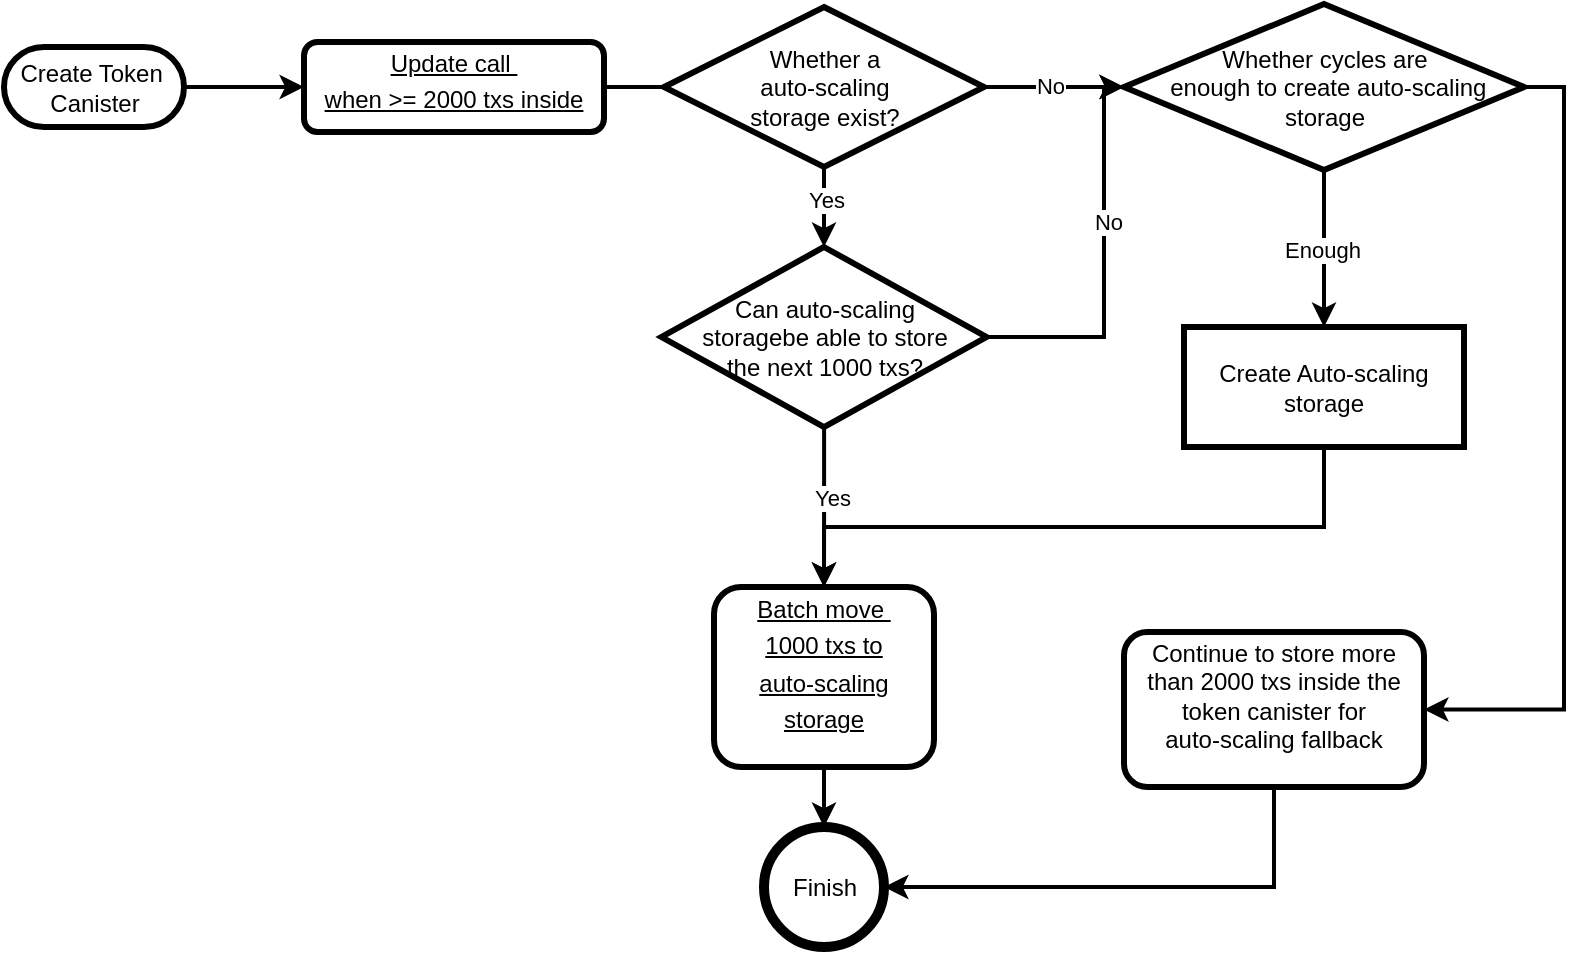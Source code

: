 <mxfile>
    <diagram name="Page-1" id="c7558073-3199-34d8-9f00-42111426c3f3">
        <mxGraphModel dx="891" dy="626" grid="1" gridSize="10" guides="1" tooltips="1" connect="1" arrows="1" fold="1" page="1" pageScale="1" pageWidth="826" pageHeight="1169" background="none" math="0" shadow="0">
            <root>
                <mxCell id="0"/>
                <mxCell id="1" parent="0"/>
                <mxCell id="2" value="&lt;p style=&quot;margin: 0px ; margin-top: 4px ; text-align: center ; text-decoration: underline&quot;&gt;Update call&amp;nbsp;&lt;/p&gt;&lt;p style=&quot;margin: 0px ; margin-top: 4px ; text-align: center ; text-decoration: underline&quot;&gt;when &amp;gt;= 2000 txs inside&lt;br&gt;&lt;br&gt;&lt;/p&gt;" style="verticalAlign=middle;align=center;overflow=fill;fontSize=12;fontFamily=Helvetica;html=1;rounded=1;fontStyle=0;strokeWidth=3;fillColor=none;" parent="1" vertex="1">
                    <mxGeometry x="160" y="39" width="150" height="45" as="geometry"/>
                </mxCell>
                <mxCell id="130" value="" style="edgeStyle=orthogonalEdgeStyle;rounded=0;orthogonalLoop=1;jettySize=auto;html=1;strokeWidth=2;" parent="1" source="8" target="129" edge="1">
                    <mxGeometry relative="1" as="geometry"/>
                </mxCell>
                <mxCell id="8" value="&lt;p style=&quot;margin: 0px ; margin-top: 4px ; text-align: center ; text-decoration: underline&quot;&gt;Batch move&amp;nbsp;&lt;/p&gt;&lt;p style=&quot;margin: 0px ; margin-top: 4px ; text-align: center ; text-decoration: underline&quot;&gt;1000 txs to&lt;/p&gt;&lt;p style=&quot;margin: 0px ; margin-top: 4px ; text-align: center ; text-decoration: underline&quot;&gt;auto-scaling&lt;/p&gt;&lt;p style=&quot;margin: 0px ; margin-top: 4px ; text-align: center ; text-decoration: underline&quot;&gt;storage&lt;/p&gt;" style="verticalAlign=middle;align=center;overflow=fill;fontSize=12;fontFamily=Helvetica;html=1;rounded=1;fontStyle=0;strokeWidth=3;fillColor=none;" parent="1" vertex="1">
                    <mxGeometry x="365" y="311.5" width="110" height="90" as="geometry"/>
                </mxCell>
                <mxCell id="121" value="" style="edgeStyle=orthogonalEdgeStyle;rounded=0;orthogonalLoop=1;jettySize=auto;html=1;strokeWidth=2;exitX=0.5;exitY=1;exitDx=0;exitDy=0;" parent="1" source="12" edge="1">
                    <mxGeometry relative="1" as="geometry">
                        <mxPoint x="420" y="311.5" as="targetPoint"/>
                        <Array as="points">
                            <mxPoint x="670" y="281.5"/>
                            <mxPoint x="420" y="281.5"/>
                        </Array>
                    </mxGeometry>
                </mxCell>
                <mxCell id="12" value="Create Auto-scaling storage" style="whiteSpace=wrap;align=center;verticalAlign=middle;fontStyle=0;strokeWidth=3;fillColor=none;" parent="1" vertex="1">
                    <mxGeometry x="600" y="181.5" width="140" height="60" as="geometry"/>
                </mxCell>
                <mxCell id="36" value="" style="edgeStyle=none;noEdgeStyle=1;strokeWidth=2;fillColor=none;entryX=0;entryY=0.5;entryDx=0;entryDy=0;exitX=1;exitY=0.5;exitDx=0;exitDy=0;startArrow=none;" parent="1" source="106" target="97" edge="1">
                    <mxGeometry width="100" height="100" relative="1" as="geometry">
                        <mxPoint x="330" y="211.5" as="sourcePoint"/>
                        <mxPoint x="261" y="167.5" as="targetPoint"/>
                    </mxGeometry>
                </mxCell>
                <mxCell id="108" value="No" style="edgeLabel;html=1;align=center;verticalAlign=middle;resizable=0;points=[];" parent="36" vertex="1" connectable="0">
                    <mxGeometry x="-0.057" y="1" relative="1" as="geometry">
                        <mxPoint as="offset"/>
                    </mxGeometry>
                </mxCell>
                <mxCell id="37" value="" style="edgeStyle=none;noEdgeStyle=1;strokeWidth=2;fillColor=none;" parent="1" target="2" edge="1">
                    <mxGeometry width="100" height="100" relative="1" as="geometry">
                        <mxPoint x="100" y="61.5" as="sourcePoint"/>
                        <mxPoint x="350" y="71.5" as="targetPoint"/>
                    </mxGeometry>
                </mxCell>
                <mxCell id="65" value="" style="edgeStyle=elbowEdgeStyle;elbow=horizontal;strokeWidth=2;fillColor=none;exitX=0.5;exitY=1;exitDx=0;exitDy=0;" parent="1" source="97" target="12" edge="1">
                    <mxGeometry width="100" height="100" relative="1" as="geometry">
                        <mxPoint x="415" y="127.5" as="sourcePoint"/>
                        <mxPoint x="330" y="61.5" as="targetPoint"/>
                        <Array as="points">
                            <mxPoint x="670" y="141.5"/>
                            <mxPoint x="400" y="191.5"/>
                            <mxPoint x="415" y="121.5"/>
                        </Array>
                    </mxGeometry>
                </mxCell>
                <mxCell id="101" value="Enough" style="edgeLabel;html=1;align=center;verticalAlign=middle;resizable=0;points=[];" parent="65" vertex="1" connectable="0">
                    <mxGeometry y="-1" relative="1" as="geometry">
                        <mxPoint as="offset"/>
                    </mxGeometry>
                </mxCell>
                <mxCell id="134" style="edgeStyle=orthogonalEdgeStyle;rounded=0;orthogonalLoop=1;jettySize=auto;html=1;exitX=1;exitY=0.5;exitDx=0;exitDy=0;entryX=1;entryY=0.5;entryDx=0;entryDy=0;strokeWidth=2;" parent="1" source="97" target="132" edge="1">
                    <mxGeometry relative="1" as="geometry"/>
                </mxCell>
                <mxCell id="97" value="Whether cycles are&lt;br&gt;&amp;nbsp;enough&amp;nbsp;to create auto-scaling &lt;br&gt;storage" style="shape=rhombus;html=1;dashed=0;whitespace=wrap;perimeter=rhombusPerimeter;strokeWidth=3;" parent="1" vertex="1">
                    <mxGeometry x="570" y="20" width="200" height="83" as="geometry"/>
                </mxCell>
                <mxCell id="110" style="edgeStyle=orthogonalEdgeStyle;rounded=0;orthogonalLoop=1;jettySize=auto;html=1;exitX=0.5;exitY=1;exitDx=0;exitDy=0;entryX=0.5;entryY=0;entryDx=0;entryDy=0;strokeWidth=2;" parent="1" source="106" target="109" edge="1">
                    <mxGeometry relative="1" as="geometry"/>
                </mxCell>
                <mxCell id="112" value="Yes" style="edgeLabel;html=1;align=center;verticalAlign=middle;resizable=0;points=[];" parent="110" vertex="1" connectable="0">
                    <mxGeometry x="-0.2" y="1" relative="1" as="geometry">
                        <mxPoint as="offset"/>
                    </mxGeometry>
                </mxCell>
                <mxCell id="106" value="Whether&amp;nbsp;a &lt;br&gt;auto-scaling &lt;br&gt;storage&amp;nbsp;exist?" style="shape=rhombus;html=1;dashed=0;whitespace=wrap;perimeter=rhombusPerimeter;strokeWidth=3;" parent="1" vertex="1">
                    <mxGeometry x="340" y="21.5" width="160" height="80" as="geometry"/>
                </mxCell>
                <mxCell id="107" value="" style="edgeStyle=none;noEdgeStyle=1;strokeWidth=2;fillColor=none;entryX=0;entryY=0.5;entryDx=0;entryDy=0;exitX=1;exitY=0.5;exitDx=0;exitDy=0;endArrow=none;" parent="1" source="2" target="106" edge="1">
                    <mxGeometry width="100" height="100" relative="1" as="geometry">
                        <mxPoint x="260" y="251.5" as="sourcePoint"/>
                        <mxPoint x="570" y="252.5" as="targetPoint"/>
                    </mxGeometry>
                </mxCell>
                <mxCell id="114" value="" style="edgeStyle=orthogonalEdgeStyle;rounded=0;orthogonalLoop=1;jettySize=auto;html=1;strokeWidth=2;entryX=0;entryY=0.5;entryDx=0;entryDy=0;exitX=1;exitY=0.5;exitDx=0;exitDy=0;" parent="1" source="109" target="97" edge="1">
                    <mxGeometry relative="1" as="geometry">
                        <mxPoint x="570" y="71.5" as="targetPoint"/>
                        <Array as="points">
                            <mxPoint x="560" y="186.5"/>
                            <mxPoint x="560" y="61.5"/>
                        </Array>
                    </mxGeometry>
                </mxCell>
                <mxCell id="115" value="No" style="edgeLabel;html=1;align=center;verticalAlign=middle;resizable=0;points=[];" parent="114" vertex="1" connectable="0">
                    <mxGeometry x="0.2" y="-2" relative="1" as="geometry">
                        <mxPoint as="offset"/>
                    </mxGeometry>
                </mxCell>
                <mxCell id="119" value="" style="edgeStyle=orthogonalEdgeStyle;rounded=0;orthogonalLoop=1;jettySize=auto;html=1;strokeWidth=2;" parent="1" source="109" target="8" edge="1">
                    <mxGeometry relative="1" as="geometry"/>
                </mxCell>
                <mxCell id="122" value="Yes" style="edgeLabel;html=1;align=center;verticalAlign=middle;resizable=0;points=[];" parent="119" vertex="1" connectable="0">
                    <mxGeometry x="-0.125" y="4" relative="1" as="geometry">
                        <mxPoint as="offset"/>
                    </mxGeometry>
                </mxCell>
                <mxCell id="109" value="Can auto-scaling &lt;br&gt;storagebe able to store &lt;br&gt;the next 1000 txs?" style="shape=rhombus;html=1;dashed=0;whitespace=wrap;perimeter=rhombusPerimeter;strokeWidth=3;" parent="1" vertex="1">
                    <mxGeometry x="338.75" y="141.5" width="162.5" height="90" as="geometry"/>
                </mxCell>
                <mxCell id="126" value="&lt;span style=&quot;&quot;&gt;Create Token&amp;nbsp;&lt;/span&gt;&lt;br style=&quot;padding: 0px; margin: 0px;&quot;&gt;&lt;span style=&quot;&quot;&gt;Canister&lt;/span&gt;" style="html=1;dashed=0;whitespace=wrap;shape=mxgraph.dfd.start;strokeWidth=3;fontStyle=0" parent="1" vertex="1">
                    <mxGeometry x="10" y="41.5" width="90" height="40" as="geometry"/>
                </mxCell>
                <mxCell id="129" value="Finish" style="shape=ellipse;html=1;dashed=0;whitespace=wrap;aspect=fixed;strokeWidth=5;perimeter=ellipsePerimeter;fontStyle=0" parent="1" vertex="1">
                    <mxGeometry x="390" y="431.5" width="60" height="60" as="geometry"/>
                </mxCell>
                <mxCell id="136" value="" style="edgeStyle=orthogonalEdgeStyle;rounded=0;orthogonalLoop=1;jettySize=auto;html=1;strokeWidth=2;entryX=1;entryY=0.5;entryDx=0;entryDy=0;exitX=0.5;exitY=1;exitDx=0;exitDy=0;" parent="1" source="132" target="129" edge="1">
                    <mxGeometry relative="1" as="geometry">
                        <mxPoint x="645" y="500.25" as="targetPoint"/>
                    </mxGeometry>
                </mxCell>
                <mxCell id="132" value="&lt;p style=&quot;font-family: &amp;quot;helvetica&amp;quot; ; margin: 4px 0px 0px&quot;&gt;&lt;/p&gt;&lt;font face=&quot;helvetica&quot;&gt;Continue to store more &lt;br&gt;than 2000 txs inside the &lt;br&gt;token canister for &lt;br&gt;auto-scaling fallback&lt;/font&gt;" style="verticalAlign=middle;align=center;overflow=fill;fontSize=12;fontFamily=Helvetica;html=1;rounded=1;fontStyle=0;strokeWidth=3;fillColor=none;" parent="1" vertex="1">
                    <mxGeometry x="570" y="334" width="150" height="77.5" as="geometry"/>
                </mxCell>
            </root>
        </mxGraphModel>
    </diagram>
</mxfile>